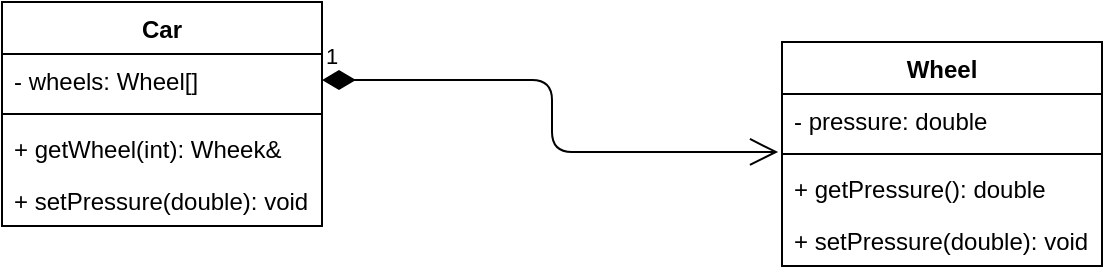 <mxfile version="14.4.3" type="github">
  <diagram id="1gU5jyYWtbDAc9k-IZQN" name="Page-1">
    <mxGraphModel dx="1422" dy="802" grid="1" gridSize="10" guides="1" tooltips="1" connect="1" arrows="1" fold="1" page="1" pageScale="1" pageWidth="827" pageHeight="1169" math="0" shadow="0">
      <root>
        <mxCell id="0" />
        <mxCell id="1" parent="0" />
        <mxCell id="5ptcNachShXGw23oTlgq-1" value="Car" style="swimlane;fontStyle=1;align=center;verticalAlign=top;childLayout=stackLayout;horizontal=1;startSize=26;horizontalStack=0;resizeParent=1;resizeParentMax=0;resizeLast=0;collapsible=1;marginBottom=0;" parent="1" vertex="1">
          <mxGeometry x="140" y="290" width="160" height="112" as="geometry" />
        </mxCell>
        <mxCell id="5ptcNachShXGw23oTlgq-2" value="- wheels: Wheel[]" style="text;strokeColor=none;fillColor=none;align=left;verticalAlign=top;spacingLeft=4;spacingRight=4;overflow=hidden;rotatable=0;points=[[0,0.5],[1,0.5]];portConstraint=eastwest;" parent="5ptcNachShXGw23oTlgq-1" vertex="1">
          <mxGeometry y="26" width="160" height="26" as="geometry" />
        </mxCell>
        <mxCell id="5ptcNachShXGw23oTlgq-3" value="" style="line;strokeWidth=1;fillColor=none;align=left;verticalAlign=middle;spacingTop=-1;spacingLeft=3;spacingRight=3;rotatable=0;labelPosition=right;points=[];portConstraint=eastwest;" parent="5ptcNachShXGw23oTlgq-1" vertex="1">
          <mxGeometry y="52" width="160" height="8" as="geometry" />
        </mxCell>
        <mxCell id="5ptcNachShXGw23oTlgq-4" value="+ getWheel(int): Wheek&amp;" style="text;strokeColor=none;fillColor=none;align=left;verticalAlign=top;spacingLeft=4;spacingRight=4;overflow=hidden;rotatable=0;points=[[0,0.5],[1,0.5]];portConstraint=eastwest;" parent="5ptcNachShXGw23oTlgq-1" vertex="1">
          <mxGeometry y="60" width="160" height="26" as="geometry" />
        </mxCell>
        <mxCell id="yPJ3O52SnGsZr4P23S-1-1" value="+ setPressure(double): void" style="text;strokeColor=none;fillColor=none;align=left;verticalAlign=top;spacingLeft=4;spacingRight=4;overflow=hidden;rotatable=0;points=[[0,0.5],[1,0.5]];portConstraint=eastwest;" vertex="1" parent="5ptcNachShXGw23oTlgq-1">
          <mxGeometry y="86" width="160" height="26" as="geometry" />
        </mxCell>
        <mxCell id="yPJ3O52SnGsZr4P23S-1-2" value="1" style="endArrow=open;html=1;endSize=12;startArrow=diamondThin;startSize=14;startFill=1;edgeStyle=orthogonalEdgeStyle;align=left;verticalAlign=bottom;exitX=1;exitY=0.5;exitDx=0;exitDy=0;entryX=-0.012;entryY=1.115;entryDx=0;entryDy=0;entryPerimeter=0;" edge="1" parent="1" source="5ptcNachShXGw23oTlgq-2" target="yPJ3O52SnGsZr4P23S-1-4">
          <mxGeometry x="-1" y="3" relative="1" as="geometry">
            <mxPoint x="330" y="410" as="sourcePoint" />
            <mxPoint x="490" y="410" as="targetPoint" />
          </mxGeometry>
        </mxCell>
        <mxCell id="yPJ3O52SnGsZr4P23S-1-3" value="Wheel" style="swimlane;fontStyle=1;align=center;verticalAlign=top;childLayout=stackLayout;horizontal=1;startSize=26;horizontalStack=0;resizeParent=1;resizeParentMax=0;resizeLast=0;collapsible=1;marginBottom=0;" vertex="1" parent="1">
          <mxGeometry x="530" y="310" width="160" height="112" as="geometry" />
        </mxCell>
        <mxCell id="yPJ3O52SnGsZr4P23S-1-4" value="- pressure: double" style="text;strokeColor=none;fillColor=none;align=left;verticalAlign=top;spacingLeft=4;spacingRight=4;overflow=hidden;rotatable=0;points=[[0,0.5],[1,0.5]];portConstraint=eastwest;" vertex="1" parent="yPJ3O52SnGsZr4P23S-1-3">
          <mxGeometry y="26" width="160" height="26" as="geometry" />
        </mxCell>
        <mxCell id="yPJ3O52SnGsZr4P23S-1-5" value="" style="line;strokeWidth=1;fillColor=none;align=left;verticalAlign=middle;spacingTop=-1;spacingLeft=3;spacingRight=3;rotatable=0;labelPosition=right;points=[];portConstraint=eastwest;" vertex="1" parent="yPJ3O52SnGsZr4P23S-1-3">
          <mxGeometry y="52" width="160" height="8" as="geometry" />
        </mxCell>
        <mxCell id="yPJ3O52SnGsZr4P23S-1-6" value="+ getPressure(): double" style="text;strokeColor=none;fillColor=none;align=left;verticalAlign=top;spacingLeft=4;spacingRight=4;overflow=hidden;rotatable=0;points=[[0,0.5],[1,0.5]];portConstraint=eastwest;" vertex="1" parent="yPJ3O52SnGsZr4P23S-1-3">
          <mxGeometry y="60" width="160" height="26" as="geometry" />
        </mxCell>
        <mxCell id="yPJ3O52SnGsZr4P23S-1-7" value="+ setPressure(double): void" style="text;strokeColor=none;fillColor=none;align=left;verticalAlign=top;spacingLeft=4;spacingRight=4;overflow=hidden;rotatable=0;points=[[0,0.5],[1,0.5]];portConstraint=eastwest;" vertex="1" parent="yPJ3O52SnGsZr4P23S-1-3">
          <mxGeometry y="86" width="160" height="26" as="geometry" />
        </mxCell>
      </root>
    </mxGraphModel>
  </diagram>
</mxfile>
